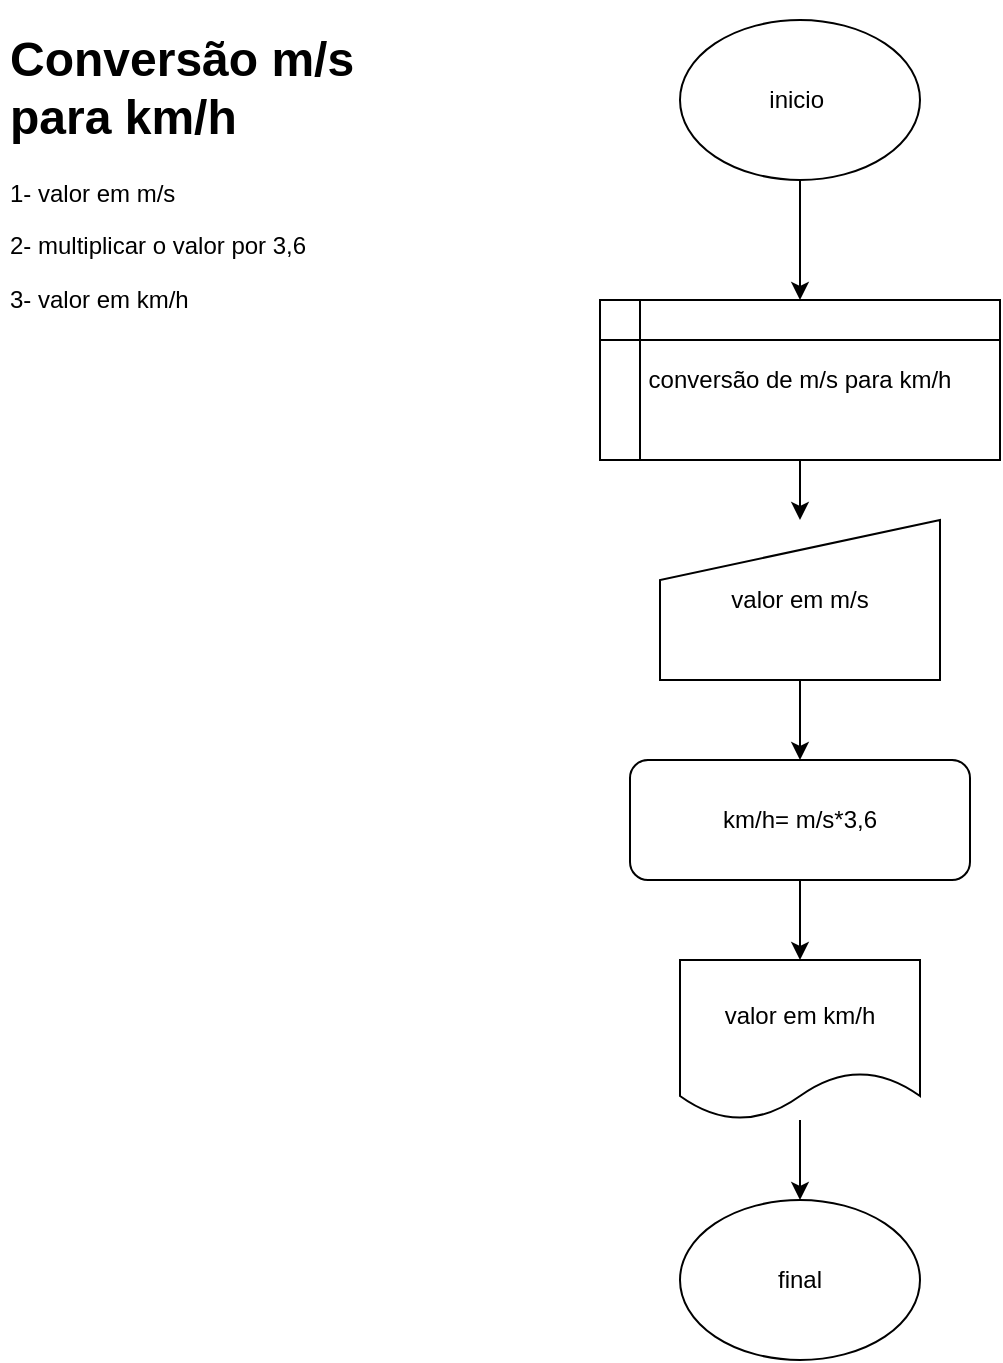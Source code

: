 <mxfile version="16.5.6" type="device"><diagram id="2gMM0b1q9cXcRcPOU9V0" name="Page-1"><mxGraphModel dx="1157" dy="600" grid="1" gridSize="10" guides="1" tooltips="1" connect="1" arrows="1" fold="1" page="1" pageScale="1" pageWidth="827" pageHeight="1169" math="0" shadow="0"><root><mxCell id="0"/><mxCell id="1" parent="0"/><mxCell id="uDd-WjES8sDZuycPDxw7-1" value="&lt;h1&gt;&lt;font style=&quot;vertical-align: inherit&quot;&gt;&lt;font style=&quot;vertical-align: inherit&quot;&gt;&lt;font style=&quot;vertical-align: inherit&quot;&gt;&lt;font style=&quot;vertical-align: inherit&quot;&gt;Conversão m/s para km/h&amp;nbsp;&lt;/font&gt;&lt;/font&gt;&lt;/font&gt;&lt;/font&gt;&lt;/h1&gt;&lt;p&gt;&lt;font style=&quot;vertical-align: inherit&quot;&gt;&lt;font style=&quot;vertical-align: inherit&quot;&gt;1- valor em m/s&amp;nbsp;&lt;/font&gt;&lt;/font&gt;&lt;/p&gt;&lt;p&gt;&lt;font style=&quot;vertical-align: inherit&quot;&gt;&lt;font style=&quot;vertical-align: inherit&quot;&gt;&lt;font style=&quot;vertical-align: inherit&quot;&gt;&lt;font style=&quot;vertical-align: inherit&quot;&gt;2- multiplicar o valor por 3,6&lt;/font&gt;&lt;/font&gt;&lt;/font&gt;&lt;/font&gt;&lt;/p&gt;&lt;p&gt;&lt;font style=&quot;vertical-align: inherit&quot;&gt;&lt;font style=&quot;vertical-align: inherit&quot;&gt;&lt;font style=&quot;vertical-align: inherit&quot;&gt;&lt;font style=&quot;vertical-align: inherit&quot;&gt;&lt;font style=&quot;vertical-align: inherit&quot;&gt;&lt;font style=&quot;vertical-align: inherit&quot;&gt;3- valor em km/h&lt;/font&gt;&lt;/font&gt;&lt;/font&gt;&lt;/font&gt;&lt;/font&gt;&lt;/font&gt;&lt;/p&gt;" style="text;html=1;strokeColor=none;fillColor=none;spacing=5;spacingTop=-20;whiteSpace=wrap;overflow=hidden;rounded=0;" vertex="1" parent="1"><mxGeometry x="10" y="20" width="190" height="210" as="geometry"/></mxCell><mxCell id="uDd-WjES8sDZuycPDxw7-2" value="&lt;font style=&quot;vertical-align: inherit&quot;&gt;&lt;font style=&quot;vertical-align: inherit&quot;&gt;final&lt;/font&gt;&lt;/font&gt;" style="ellipse;whiteSpace=wrap;html=1;" vertex="1" parent="1"><mxGeometry x="350" y="610" width="120" height="80" as="geometry"/></mxCell><mxCell id="uDd-WjES8sDZuycPDxw7-8" style="edgeStyle=orthogonalEdgeStyle;rounded=0;orthogonalLoop=1;jettySize=auto;html=1;" edge="1" parent="1" source="uDd-WjES8sDZuycPDxw7-3" target="uDd-WjES8sDZuycPDxw7-4"><mxGeometry relative="1" as="geometry"/></mxCell><mxCell id="uDd-WjES8sDZuycPDxw7-3" value="&lt;font style=&quot;vertical-align: inherit&quot;&gt;&lt;font style=&quot;vertical-align: inherit&quot;&gt;inicio&amp;nbsp;&lt;/font&gt;&lt;/font&gt;" style="ellipse;whiteSpace=wrap;html=1;" vertex="1" parent="1"><mxGeometry x="350" y="20" width="120" height="80" as="geometry"/></mxCell><mxCell id="uDd-WjES8sDZuycPDxw7-9" style="edgeStyle=orthogonalEdgeStyle;rounded=0;orthogonalLoop=1;jettySize=auto;html=1;" edge="1" parent="1" source="uDd-WjES8sDZuycPDxw7-4" target="uDd-WjES8sDZuycPDxw7-7"><mxGeometry relative="1" as="geometry"/></mxCell><mxCell id="uDd-WjES8sDZuycPDxw7-4" value="&lt;font style=&quot;vertical-align: inherit&quot;&gt;&lt;font style=&quot;vertical-align: inherit&quot;&gt;conversão de m/s para km/h&lt;/font&gt;&lt;/font&gt;" style="shape=internalStorage;whiteSpace=wrap;html=1;backgroundOutline=1;" vertex="1" parent="1"><mxGeometry x="310" y="160" width="200" height="80" as="geometry"/></mxCell><mxCell id="uDd-WjES8sDZuycPDxw7-11" style="edgeStyle=orthogonalEdgeStyle;rounded=0;orthogonalLoop=1;jettySize=auto;html=1;" edge="1" parent="1" source="uDd-WjES8sDZuycPDxw7-5" target="uDd-WjES8sDZuycPDxw7-6"><mxGeometry relative="1" as="geometry"/></mxCell><mxCell id="uDd-WjES8sDZuycPDxw7-5" value="&lt;font style=&quot;vertical-align: inherit&quot;&gt;&lt;font style=&quot;vertical-align: inherit&quot;&gt;km/h= m/s*3,6&lt;/font&gt;&lt;/font&gt;" style="rounded=1;whiteSpace=wrap;html=1;" vertex="1" parent="1"><mxGeometry x="325" y="390" width="170" height="60" as="geometry"/></mxCell><mxCell id="uDd-WjES8sDZuycPDxw7-13" style="edgeStyle=orthogonalEdgeStyle;rounded=0;orthogonalLoop=1;jettySize=auto;html=1;entryX=0.5;entryY=0;entryDx=0;entryDy=0;" edge="1" parent="1" source="uDd-WjES8sDZuycPDxw7-6" target="uDd-WjES8sDZuycPDxw7-2"><mxGeometry relative="1" as="geometry"/></mxCell><mxCell id="uDd-WjES8sDZuycPDxw7-6" value="&lt;font style=&quot;vertical-align: inherit&quot;&gt;&lt;font style=&quot;vertical-align: inherit&quot;&gt;valor em km/h&lt;/font&gt;&lt;/font&gt;" style="shape=document;whiteSpace=wrap;html=1;boundedLbl=1;" vertex="1" parent="1"><mxGeometry x="350" y="490" width="120" height="80" as="geometry"/></mxCell><mxCell id="uDd-WjES8sDZuycPDxw7-10" style="edgeStyle=orthogonalEdgeStyle;rounded=0;orthogonalLoop=1;jettySize=auto;html=1;" edge="1" parent="1" source="uDd-WjES8sDZuycPDxw7-7" target="uDd-WjES8sDZuycPDxw7-5"><mxGeometry relative="1" as="geometry"/></mxCell><mxCell id="uDd-WjES8sDZuycPDxw7-7" value="&lt;font style=&quot;vertical-align: inherit&quot;&gt;&lt;font style=&quot;vertical-align: inherit&quot;&gt;valor em m/s&lt;/font&gt;&lt;/font&gt;" style="shape=manualInput;whiteSpace=wrap;html=1;" vertex="1" parent="1"><mxGeometry x="340" y="270" width="140" height="80" as="geometry"/></mxCell></root></mxGraphModel></diagram></mxfile>